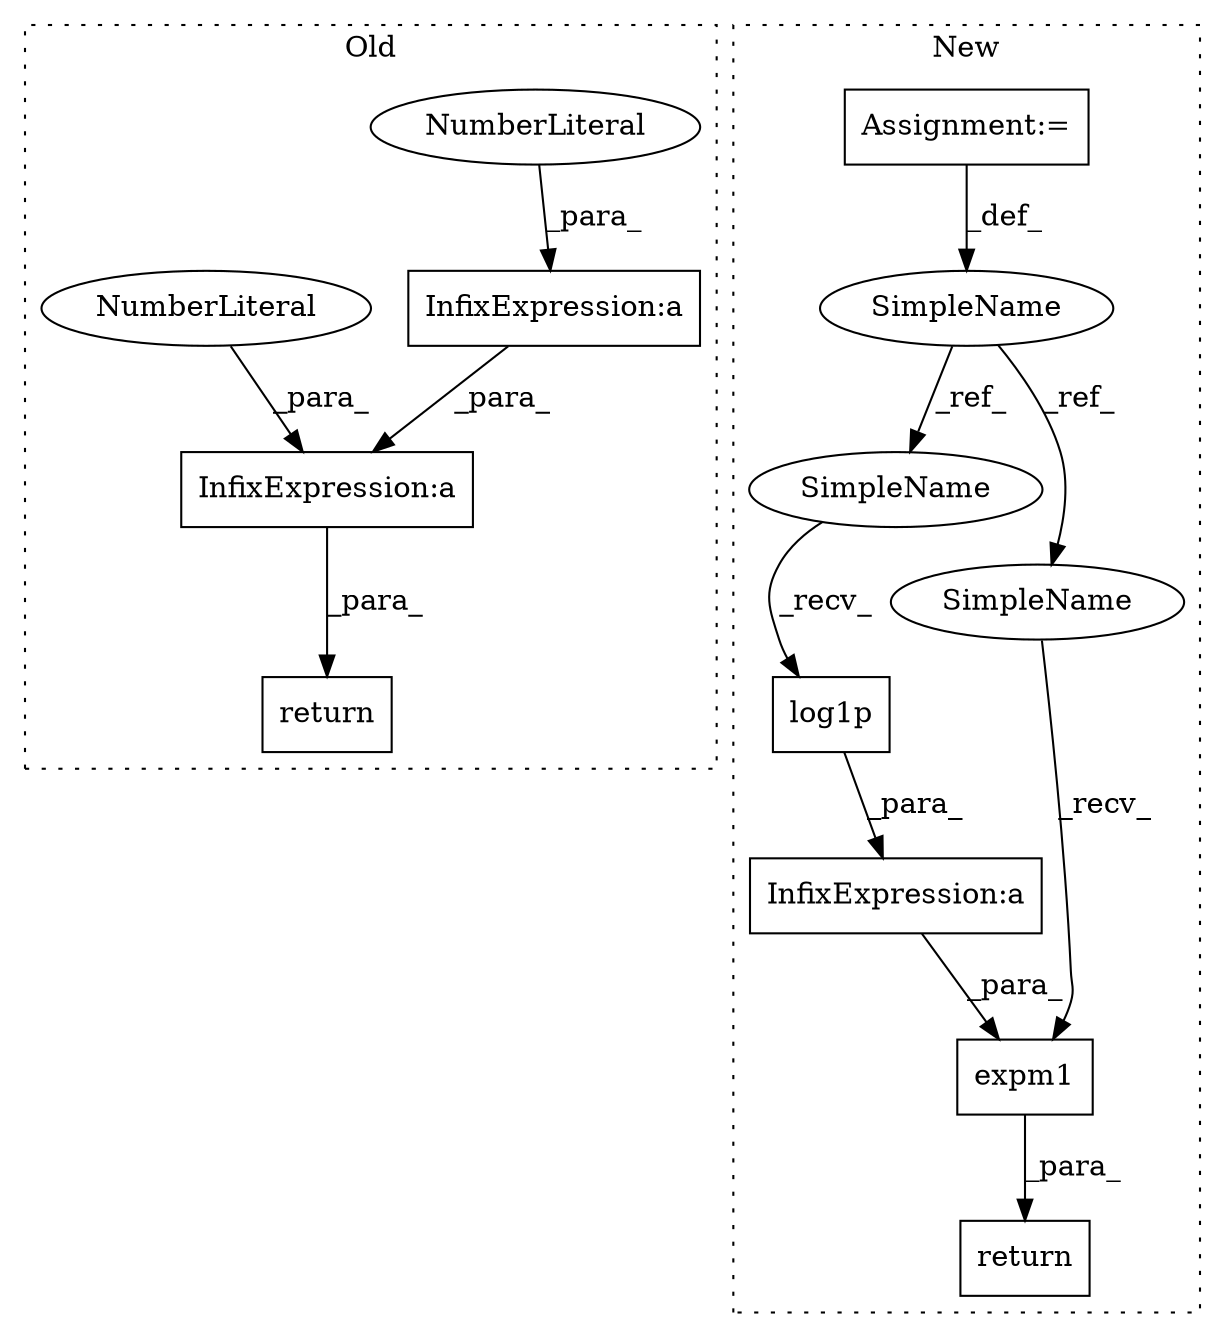 digraph G {
subgraph cluster0 {
1 [label="return" a="41" s="78726" l="7" shape="box"];
4 [label="InfixExpression:a" a="27" s="78744" l="3" shape="box"];
5 [label="InfixExpression:a" a="27" s="78752" l="3" shape="box"];
6 [label="NumberLiteral" a="34" s="78749" l="3" shape="ellipse"];
7 [label="NumberLiteral" a="34" s="78741" l="3" shape="ellipse"];
label = "Old";
style="dotted";
}
subgraph cluster1 {
2 [label="expm1" a="32" s="78788,78815" l="6,1" shape="box"];
3 [label="return" a="41" s="78772" l="7" shape="box"];
8 [label="Assignment:=" a="7" s="78759" l="7" shape="box"];
9 [label="InfixExpression:a" a="27" s="78796" l="3" shape="box"];
10 [label="SimpleName" a="42" s="78759" l="7" shape="ellipse"];
11 [label="log1p" a="32" s="78807,78814" l="6,1" shape="box"];
12 [label="SimpleName" a="42" s="78799" l="7" shape="ellipse"];
13 [label="SimpleName" a="42" s="78780" l="7" shape="ellipse"];
label = "New";
style="dotted";
}
2 -> 3 [label="_para_"];
4 -> 1 [label="_para_"];
5 -> 4 [label="_para_"];
6 -> 5 [label="_para_"];
7 -> 4 [label="_para_"];
8 -> 10 [label="_def_"];
9 -> 2 [label="_para_"];
10 -> 12 [label="_ref_"];
10 -> 13 [label="_ref_"];
11 -> 9 [label="_para_"];
12 -> 11 [label="_recv_"];
13 -> 2 [label="_recv_"];
}